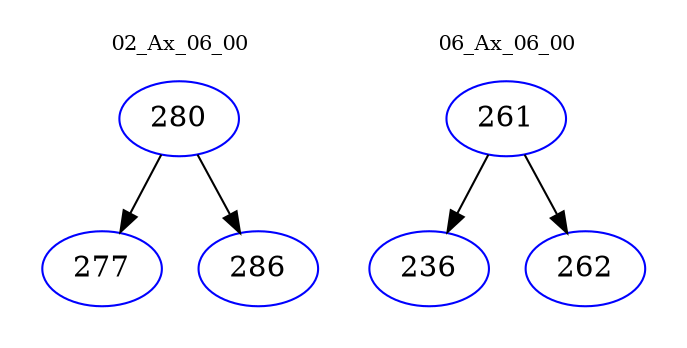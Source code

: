 digraph{
subgraph cluster_0 {
color = white
label = "02_Ax_06_00";
fontsize=10;
T0_280 [label="280", color="blue"]
T0_280 -> T0_277 [color="black"]
T0_277 [label="277", color="blue"]
T0_280 -> T0_286 [color="black"]
T0_286 [label="286", color="blue"]
}
subgraph cluster_1 {
color = white
label = "06_Ax_06_00";
fontsize=10;
T1_261 [label="261", color="blue"]
T1_261 -> T1_236 [color="black"]
T1_236 [label="236", color="blue"]
T1_261 -> T1_262 [color="black"]
T1_262 [label="262", color="blue"]
}
}
